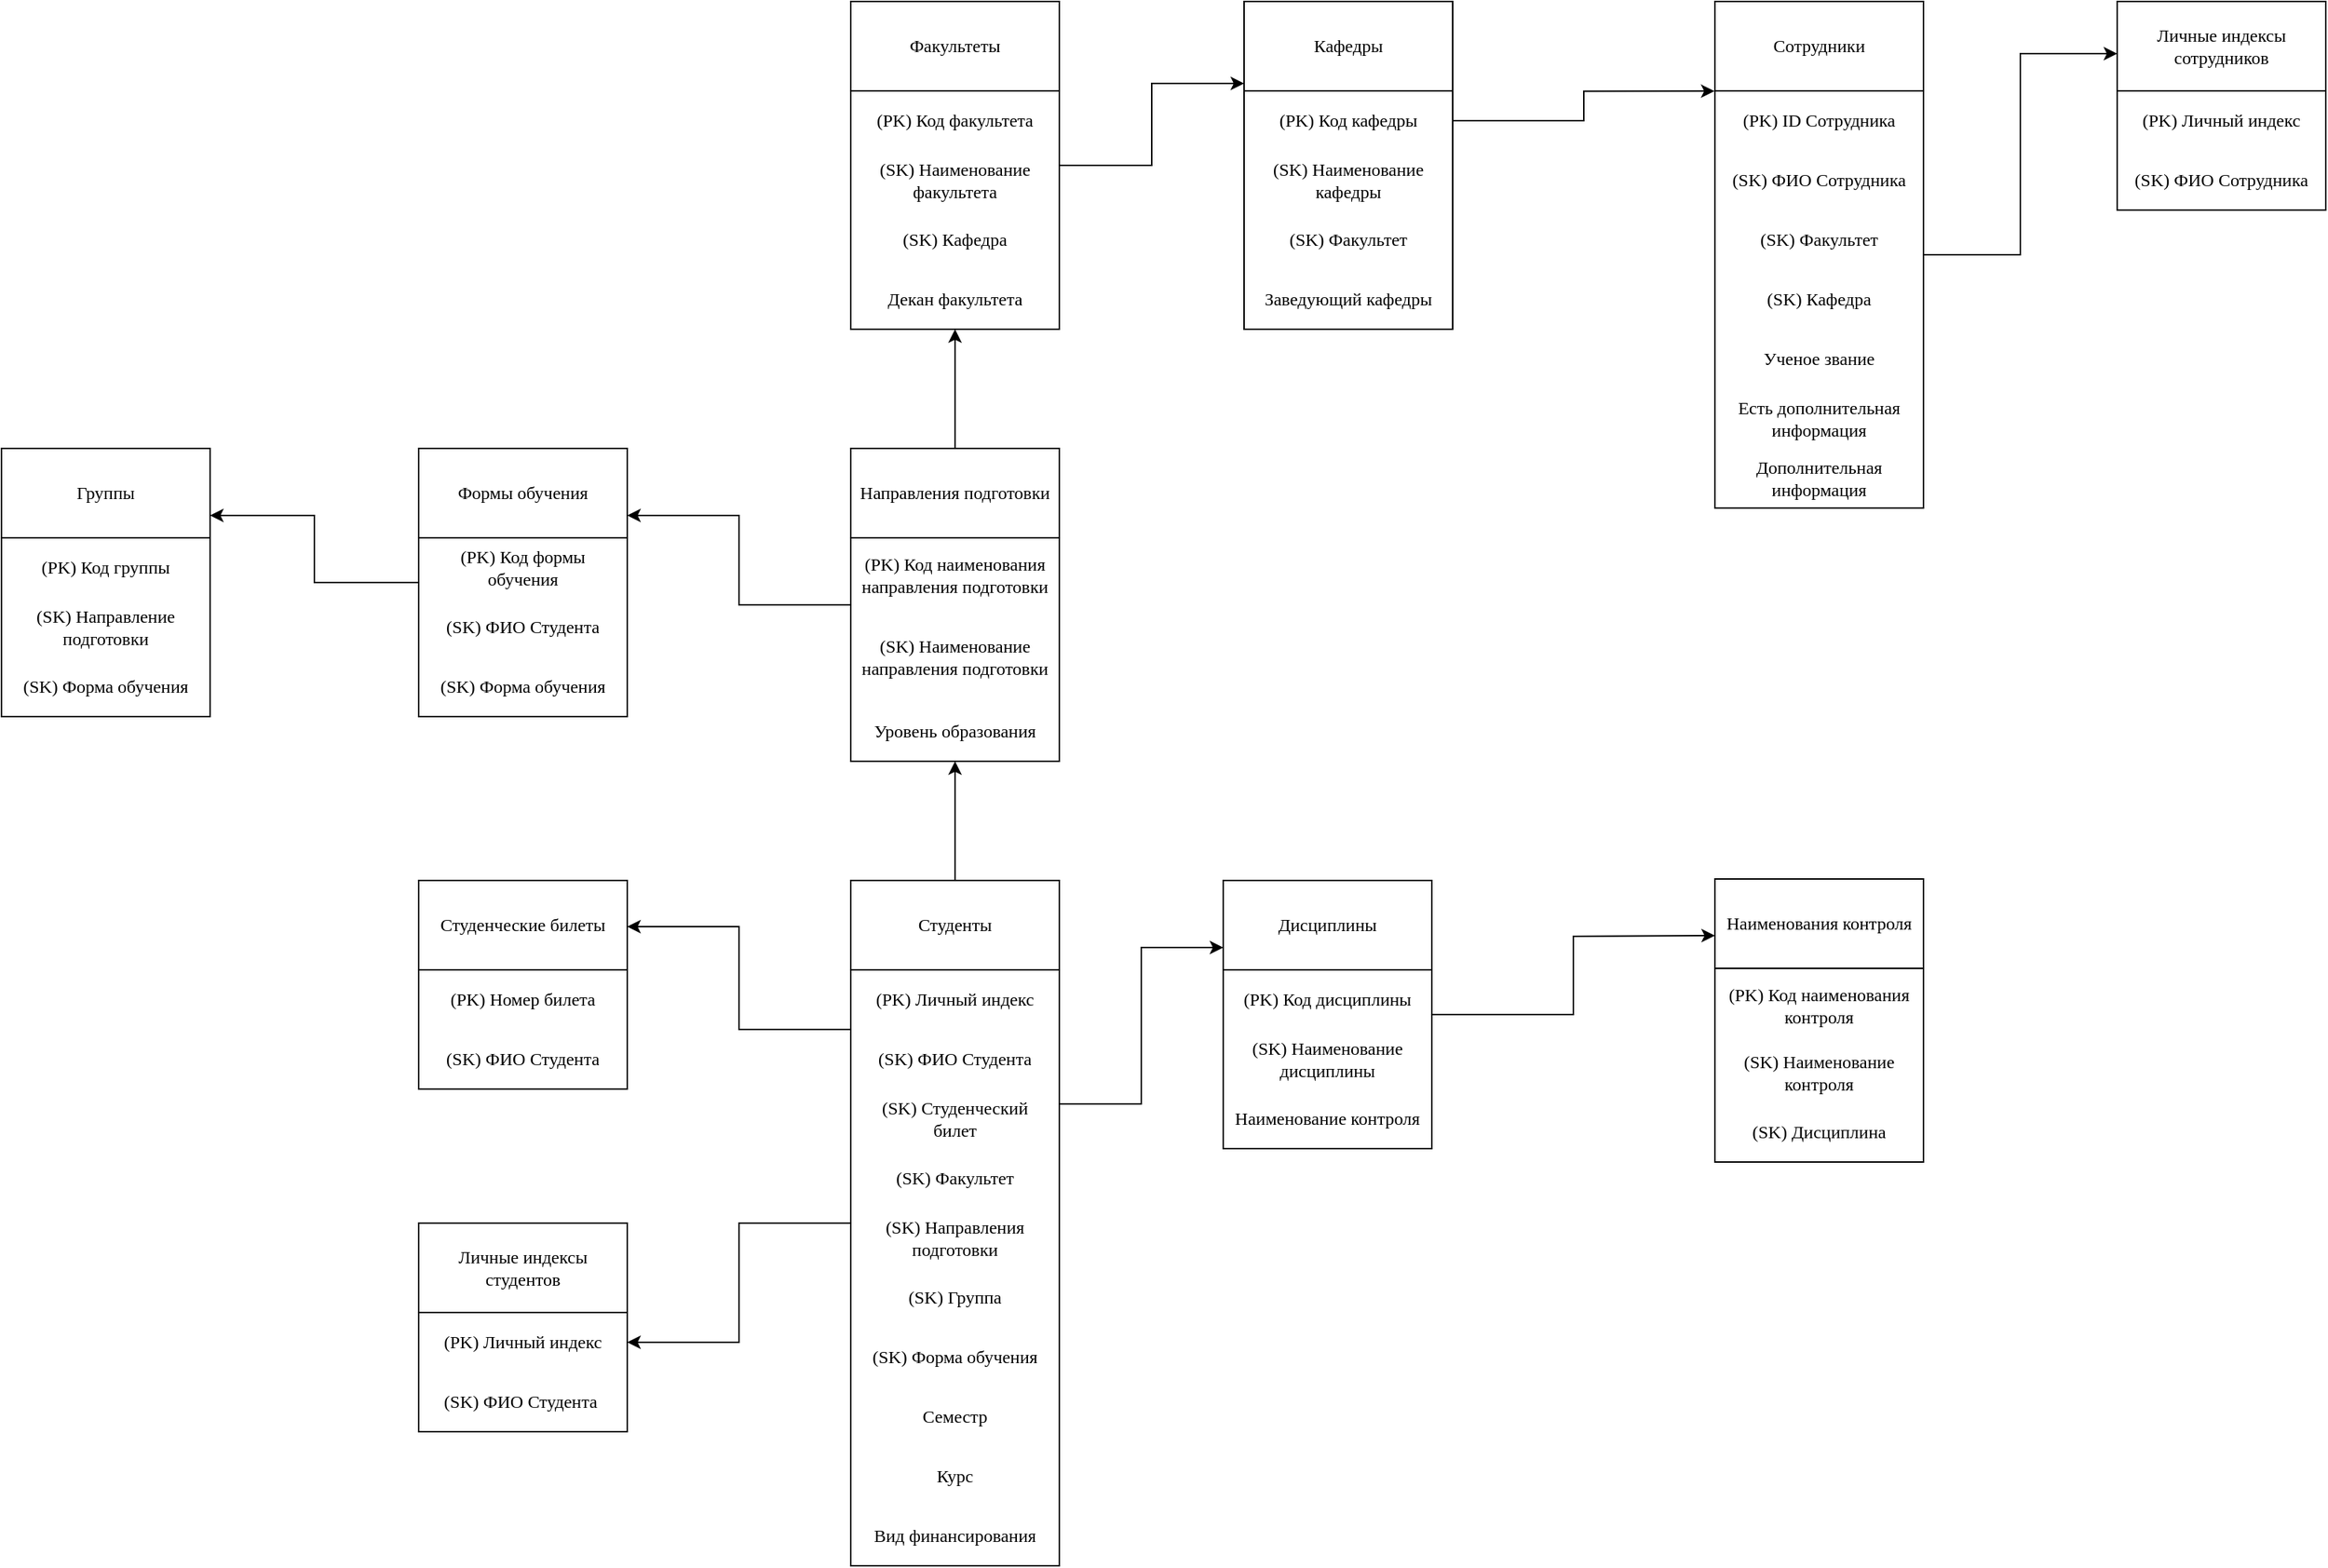 <mxfile version="27.0.5">
  <diagram name="Страница — 1" id="RM1HQVQ-ACgRqFmenf65">
    <mxGraphModel dx="2646" dy="2188" grid="1" gridSize="10" guides="1" tooltips="1" connect="1" arrows="1" fold="1" page="1" pageScale="1" pageWidth="827" pageHeight="1169" math="0" shadow="0">
      <root>
        <mxCell id="0" />
        <mxCell id="1" parent="0" />
        <mxCell id="07Oq3XS_FDAB7F_KS3l3-8" value="Группы" style="swimlane;fontStyle=0;childLayout=stackLayout;horizontal=1;startSize=60;horizontalStack=0;resizeParent=1;resizeParentMax=0;resizeLast=0;collapsible=1;marginBottom=0;whiteSpace=wrap;html=1;align=center;fontFamily=Times New Roman;fontSize=12;" parent="1" vertex="1">
          <mxGeometry x="-420" y="-840" width="140" height="180" as="geometry" />
        </mxCell>
        <mxCell id="07Oq3XS_FDAB7F_KS3l3-9" value="(PK) Код группы" style="text;strokeColor=none;fillColor=none;align=center;verticalAlign=middle;spacingLeft=4;spacingRight=4;overflow=hidden;points=[[0,0.5],[1,0.5]];portConstraint=eastwest;rotatable=0;whiteSpace=wrap;html=1;fontFamily=Times New Roman;fontSize=12;" parent="07Oq3XS_FDAB7F_KS3l3-8" vertex="1">
          <mxGeometry y="60" width="140" height="40" as="geometry" />
        </mxCell>
        <mxCell id="07Oq3XS_FDAB7F_KS3l3-10" value="(SK)&amp;nbsp;Направление подготовки" style="text;strokeColor=none;fillColor=none;align=center;verticalAlign=middle;spacingLeft=4;spacingRight=4;overflow=hidden;points=[[0,0.5],[1,0.5]];portConstraint=eastwest;rotatable=0;whiteSpace=wrap;html=1;fontFamily=Times New Roman;fontSize=12;" parent="07Oq3XS_FDAB7F_KS3l3-8" vertex="1">
          <mxGeometry y="100" width="140" height="40" as="geometry" />
        </mxCell>
        <mxCell id="07Oq3XS_FDAB7F_KS3l3-71" value="(SK)&amp;nbsp;Форма обучения" style="text;strokeColor=none;fillColor=none;align=center;verticalAlign=middle;spacingLeft=4;spacingRight=4;overflow=hidden;points=[[0,0.5],[1,0.5]];portConstraint=eastwest;rotatable=0;whiteSpace=wrap;html=1;fontFamily=Times New Roman;fontSize=12;" parent="07Oq3XS_FDAB7F_KS3l3-8" vertex="1">
          <mxGeometry y="140" width="140" height="40" as="geometry" />
        </mxCell>
        <mxCell id="PxU2nwO3hG_xFeWPuz_U-7" style="edgeStyle=orthogonalEdgeStyle;rounded=0;orthogonalLoop=1;jettySize=auto;html=1;fontFamily=Times New Roman;fontSize=12;" parent="1" source="07Oq3XS_FDAB7F_KS3l3-11" target="07Oq3XS_FDAB7F_KS3l3-30" edge="1">
          <mxGeometry relative="1" as="geometry" />
        </mxCell>
        <mxCell id="c0ZHjnEcF9yiEcdgdPqq-7" style="edgeStyle=orthogonalEdgeStyle;rounded=0;orthogonalLoop=1;jettySize=auto;html=1;entryX=0;entryY=0.25;entryDx=0;entryDy=0;fontFamily=Times New Roman;fontSize=12;" edge="1" parent="1" source="07Oq3XS_FDAB7F_KS3l3-11" target="07Oq3XS_FDAB7F_KS3l3-17">
          <mxGeometry relative="1" as="geometry">
            <Array as="points">
              <mxPoint x="345" y="-400" />
              <mxPoint x="345" y="-505" />
            </Array>
          </mxGeometry>
        </mxCell>
        <mxCell id="07Oq3XS_FDAB7F_KS3l3-11" value="Студенты" style="swimlane;fontStyle=0;childLayout=stackLayout;horizontal=1;startSize=60;horizontalStack=0;resizeParent=1;resizeParentMax=0;resizeLast=0;collapsible=1;marginBottom=0;whiteSpace=wrap;html=1;align=center;fontFamily=Times New Roman;fontSize=12;" parent="1" vertex="1">
          <mxGeometry x="150" y="-550" width="140" height="460" as="geometry" />
        </mxCell>
        <mxCell id="c0aiVYKnJsTtHmroPYw6-22" value="(PK) Личный индекс" style="text;strokeColor=none;fillColor=none;align=center;verticalAlign=middle;spacingLeft=4;spacingRight=4;overflow=hidden;points=[[0,0.5],[1,0.5]];portConstraint=eastwest;rotatable=0;whiteSpace=wrap;html=1;fontFamily=Times New Roman;fontSize=12;" parent="07Oq3XS_FDAB7F_KS3l3-11" vertex="1">
          <mxGeometry y="60" width="140" height="40" as="geometry" />
        </mxCell>
        <mxCell id="07Oq3XS_FDAB7F_KS3l3-67" value="(SK) ФИО Студента" style="text;strokeColor=none;fillColor=none;align=center;verticalAlign=middle;spacingLeft=4;spacingRight=4;overflow=hidden;points=[[0,0.5],[1,0.5]];portConstraint=eastwest;rotatable=0;whiteSpace=wrap;html=1;fontFamily=Times New Roman;fontSize=12;" parent="07Oq3XS_FDAB7F_KS3l3-11" vertex="1">
          <mxGeometry y="100" width="140" height="40" as="geometry" />
        </mxCell>
        <mxCell id="07Oq3XS_FDAB7F_KS3l3-13" value="(SK)&amp;nbsp;Студенческий билет" style="text;strokeColor=none;fillColor=none;align=center;verticalAlign=middle;spacingLeft=4;spacingRight=4;overflow=hidden;points=[[0,0.5],[1,0.5]];portConstraint=eastwest;rotatable=0;whiteSpace=wrap;html=1;fontFamily=Times New Roman;fontSize=12;" parent="07Oq3XS_FDAB7F_KS3l3-11" vertex="1">
          <mxGeometry y="140" width="140" height="40" as="geometry" />
        </mxCell>
        <mxCell id="c0ZHjnEcF9yiEcdgdPqq-1" value="(SK) Факультет" style="text;strokeColor=none;fillColor=none;align=center;verticalAlign=middle;spacingLeft=4;spacingRight=4;overflow=hidden;points=[[0,0.5],[1,0.5]];portConstraint=eastwest;rotatable=0;whiteSpace=wrap;html=1;fontFamily=Times New Roman;fontSize=12;" vertex="1" parent="07Oq3XS_FDAB7F_KS3l3-11">
          <mxGeometry y="180" width="140" height="40" as="geometry" />
        </mxCell>
        <mxCell id="07Oq3XS_FDAB7F_KS3l3-69" value="(SK) Направления подготовки" style="text;strokeColor=none;fillColor=none;align=center;verticalAlign=middle;spacingLeft=4;spacingRight=4;overflow=hidden;points=[[0,0.5],[1,0.5]];portConstraint=eastwest;rotatable=0;whiteSpace=wrap;html=1;fontFamily=Times New Roman;fontSize=12;" parent="07Oq3XS_FDAB7F_KS3l3-11" vertex="1">
          <mxGeometry y="220" width="140" height="40" as="geometry" />
        </mxCell>
        <mxCell id="07Oq3XS_FDAB7F_KS3l3-65" value="(SK) Группа" style="text;strokeColor=none;fillColor=none;align=center;verticalAlign=middle;spacingLeft=4;spacingRight=4;overflow=hidden;points=[[0,0.5],[1,0.5]];portConstraint=eastwest;rotatable=0;whiteSpace=wrap;html=1;fontFamily=Times New Roman;fontSize=12;" parent="07Oq3XS_FDAB7F_KS3l3-11" vertex="1">
          <mxGeometry y="260" width="140" height="40" as="geometry" />
        </mxCell>
        <mxCell id="eSvQvdiThqrzmIeAnb6p-1" value="(SK)&amp;nbsp;Форма обучения" style="text;strokeColor=none;fillColor=none;align=center;verticalAlign=middle;spacingLeft=4;spacingRight=4;overflow=hidden;points=[[0,0.5],[1,0.5]];portConstraint=eastwest;rotatable=0;whiteSpace=wrap;html=1;fontFamily=Times New Roman;fontSize=12;" parent="07Oq3XS_FDAB7F_KS3l3-11" vertex="1">
          <mxGeometry y="300" width="140" height="40" as="geometry" />
        </mxCell>
        <mxCell id="07Oq3XS_FDAB7F_KS3l3-68" value="Семестр" style="text;strokeColor=none;fillColor=none;align=center;verticalAlign=middle;spacingLeft=4;spacingRight=4;overflow=hidden;points=[[0,0.5],[1,0.5]];portConstraint=eastwest;rotatable=0;whiteSpace=wrap;html=1;fontFamily=Times New Roman;fontSize=12;" parent="07Oq3XS_FDAB7F_KS3l3-11" vertex="1">
          <mxGeometry y="340" width="140" height="40" as="geometry" />
        </mxCell>
        <mxCell id="SxP6dikXMvDFx1eo2wrM-1" value="Курс" style="text;strokeColor=none;fillColor=none;align=center;verticalAlign=middle;spacingLeft=4;spacingRight=4;overflow=hidden;points=[[0,0.5],[1,0.5]];portConstraint=eastwest;rotatable=0;whiteSpace=wrap;html=1;fontFamily=Times New Roman;fontSize=12;" parent="07Oq3XS_FDAB7F_KS3l3-11" vertex="1">
          <mxGeometry y="380" width="140" height="40" as="geometry" />
        </mxCell>
        <mxCell id="SxP6dikXMvDFx1eo2wrM-2" value="Вид финансирования" style="text;strokeColor=none;fillColor=none;align=center;verticalAlign=middle;spacingLeft=4;spacingRight=4;overflow=hidden;points=[[0,0.5],[1,0.5]];portConstraint=eastwest;rotatable=0;whiteSpace=wrap;html=1;fontFamily=Times New Roman;fontSize=12;" parent="07Oq3XS_FDAB7F_KS3l3-11" vertex="1">
          <mxGeometry y="420" width="140" height="40" as="geometry" />
        </mxCell>
        <mxCell id="c0ZHjnEcF9yiEcdgdPqq-5" style="edgeStyle=orthogonalEdgeStyle;rounded=0;orthogonalLoop=1;jettySize=auto;html=1;entryX=0;entryY=0.25;entryDx=0;entryDy=0;fontFamily=Times New Roman;fontSize=12;" edge="1" parent="1" source="07Oq3XS_FDAB7F_KS3l3-14" target="c0ZHjnEcF9yiEcdgdPqq-2">
          <mxGeometry relative="1" as="geometry" />
        </mxCell>
        <mxCell id="07Oq3XS_FDAB7F_KS3l3-14" value="Сотрудники" style="swimlane;fontStyle=0;childLayout=stackLayout;horizontal=1;startSize=60;horizontalStack=0;resizeParent=1;resizeParentMax=0;resizeLast=0;collapsible=1;marginBottom=0;whiteSpace=wrap;html=1;align=center;fontFamily=Times New Roman;fontSize=12;" parent="1" vertex="1">
          <mxGeometry x="730" y="-1140" width="140" height="340" as="geometry" />
        </mxCell>
        <mxCell id="PxU2nwO3hG_xFeWPuz_U-1" value="(PK) ID Сотрудника" style="text;strokeColor=none;fillColor=none;align=center;verticalAlign=middle;spacingLeft=4;spacingRight=4;overflow=hidden;points=[[0,0.5],[1,0.5]];portConstraint=eastwest;rotatable=0;whiteSpace=wrap;html=1;fontFamily=Times New Roman;fontSize=12;" parent="07Oq3XS_FDAB7F_KS3l3-14" vertex="1">
          <mxGeometry y="60" width="140" height="40" as="geometry" />
        </mxCell>
        <mxCell id="07Oq3XS_FDAB7F_KS3l3-15" value="(SK) ФИО Сотрудника" style="text;strokeColor=none;fillColor=none;align=center;verticalAlign=middle;spacingLeft=4;spacingRight=4;overflow=hidden;points=[[0,0.5],[1,0.5]];portConstraint=eastwest;rotatable=0;whiteSpace=wrap;html=1;fontFamily=Times New Roman;fontSize=12;" parent="07Oq3XS_FDAB7F_KS3l3-14" vertex="1">
          <mxGeometry y="100" width="140" height="40" as="geometry" />
        </mxCell>
        <mxCell id="w6pJ38PBlBgNkQdBBUx--1" value="(SK) Факультет" style="text;strokeColor=none;fillColor=none;align=center;verticalAlign=middle;spacingLeft=4;spacingRight=4;overflow=hidden;points=[[0,0.5],[1,0.5]];portConstraint=eastwest;rotatable=0;whiteSpace=wrap;html=1;fontFamily=Times New Roman;fontSize=12;" parent="07Oq3XS_FDAB7F_KS3l3-14" vertex="1">
          <mxGeometry y="140" width="140" height="40" as="geometry" />
        </mxCell>
        <mxCell id="07Oq3XS_FDAB7F_KS3l3-16" value="(SK) Кафедра" style="text;strokeColor=none;fillColor=none;align=center;verticalAlign=middle;spacingLeft=4;spacingRight=4;overflow=hidden;points=[[0,0.5],[1,0.5]];portConstraint=eastwest;rotatable=0;whiteSpace=wrap;html=1;fontFamily=Times New Roman;fontSize=12;" parent="07Oq3XS_FDAB7F_KS3l3-14" vertex="1">
          <mxGeometry y="180" width="140" height="40" as="geometry" />
        </mxCell>
        <mxCell id="c0aiVYKnJsTtHmroPYw6-4" value="Ученое звание" style="text;strokeColor=none;fillColor=none;align=center;verticalAlign=middle;spacingLeft=4;spacingRight=4;overflow=hidden;points=[[0,0.5],[1,0.5]];portConstraint=eastwest;rotatable=0;whiteSpace=wrap;html=1;fontFamily=Times New Roman;fontSize=12;" parent="07Oq3XS_FDAB7F_KS3l3-14" vertex="1">
          <mxGeometry y="220" width="140" height="40" as="geometry" />
        </mxCell>
        <mxCell id="PxU2nwO3hG_xFeWPuz_U-8" value="Есть дополнительная информация" style="text;strokeColor=none;fillColor=none;align=center;verticalAlign=middle;spacingLeft=4;spacingRight=4;overflow=hidden;points=[[0,0.5],[1,0.5]];portConstraint=eastwest;rotatable=0;whiteSpace=wrap;html=1;fontFamily=Times New Roman;fontSize=12;" parent="07Oq3XS_FDAB7F_KS3l3-14" vertex="1">
          <mxGeometry y="260" width="140" height="40" as="geometry" />
        </mxCell>
        <mxCell id="PxU2nwO3hG_xFeWPuz_U-9" value="Дополнительная информация" style="text;strokeColor=none;fillColor=none;align=center;verticalAlign=middle;spacingLeft=4;spacingRight=4;overflow=hidden;points=[[0,0.5],[1,0.5]];portConstraint=eastwest;rotatable=0;whiteSpace=wrap;html=1;fontFamily=Times New Roman;fontSize=12;" parent="07Oq3XS_FDAB7F_KS3l3-14" vertex="1">
          <mxGeometry y="300" width="140" height="40" as="geometry" />
        </mxCell>
        <mxCell id="07Oq3XS_FDAB7F_KS3l3-17" value="Дисциплины" style="swimlane;fontStyle=0;childLayout=stackLayout;horizontal=1;startSize=60;horizontalStack=0;resizeParent=1;resizeParentMax=0;resizeLast=0;collapsible=1;marginBottom=0;whiteSpace=wrap;html=1;align=center;fontFamily=Times New Roman;fontSize=12;" parent="1" vertex="1">
          <mxGeometry x="400" y="-550" width="140" height="180" as="geometry" />
        </mxCell>
        <mxCell id="c0ZHjnEcF9yiEcdgdPqq-6" value="(PK) Код дисциплины" style="text;strokeColor=none;fillColor=none;align=center;verticalAlign=middle;spacingLeft=4;spacingRight=4;overflow=hidden;points=[[0,0.5],[1,0.5]];portConstraint=eastwest;rotatable=0;whiteSpace=wrap;html=1;fontFamily=Times New Roman;fontSize=12;" vertex="1" parent="07Oq3XS_FDAB7F_KS3l3-17">
          <mxGeometry y="60" width="140" height="40" as="geometry" />
        </mxCell>
        <mxCell id="07Oq3XS_FDAB7F_KS3l3-18" value="(SK) Наименование дисциплины" style="text;strokeColor=none;fillColor=none;align=center;verticalAlign=middle;spacingLeft=4;spacingRight=4;overflow=hidden;points=[[0,0.5],[1,0.5]];portConstraint=eastwest;rotatable=0;whiteSpace=wrap;html=1;fontFamily=Times New Roman;fontSize=12;" parent="07Oq3XS_FDAB7F_KS3l3-17" vertex="1">
          <mxGeometry y="100" width="140" height="40" as="geometry" />
        </mxCell>
        <mxCell id="07Oq3XS_FDAB7F_KS3l3-19" value="Наименование контроля" style="text;strokeColor=none;fillColor=none;align=center;verticalAlign=middle;spacingLeft=4;spacingRight=4;overflow=hidden;points=[[0,0.5],[1,0.5]];portConstraint=eastwest;rotatable=0;whiteSpace=wrap;html=1;fontFamily=Times New Roman;fontSize=12;" parent="07Oq3XS_FDAB7F_KS3l3-17" vertex="1">
          <mxGeometry y="140" width="140" height="40" as="geometry" />
        </mxCell>
        <mxCell id="c0ZHjnEcF9yiEcdgdPqq-21" style="edgeStyle=orthogonalEdgeStyle;rounded=0;orthogonalLoop=1;jettySize=auto;html=1;entryX=0;entryY=0.25;entryDx=0;entryDy=0;fontFamily=Times New Roman;fontSize=12;" edge="1" parent="1" source="07Oq3XS_FDAB7F_KS3l3-20" target="c0aiVYKnJsTtHmroPYw6-5">
          <mxGeometry relative="1" as="geometry" />
        </mxCell>
        <mxCell id="07Oq3XS_FDAB7F_KS3l3-20" value="Факультеты" style="swimlane;fontStyle=0;childLayout=stackLayout;horizontal=1;startSize=60;horizontalStack=0;resizeParent=1;resizeParentMax=0;resizeLast=0;collapsible=1;marginBottom=0;whiteSpace=wrap;html=1;align=center;fontFamily=Times New Roman;fontSize=12;" parent="1" vertex="1">
          <mxGeometry x="150" y="-1140" width="140" height="220" as="geometry" />
        </mxCell>
        <mxCell id="c0ZHjnEcF9yiEcdgdPqq-16" value="(PK) Код факультета" style="text;strokeColor=none;fillColor=none;align=center;verticalAlign=middle;spacingLeft=4;spacingRight=4;overflow=hidden;points=[[0,0.5],[1,0.5]];portConstraint=eastwest;rotatable=0;whiteSpace=wrap;html=1;fontFamily=Times New Roman;fontSize=12;" vertex="1" parent="07Oq3XS_FDAB7F_KS3l3-20">
          <mxGeometry y="60" width="140" height="40" as="geometry" />
        </mxCell>
        <mxCell id="07Oq3XS_FDAB7F_KS3l3-21" value="(SK)&amp;nbsp;Наименование факультета" style="text;strokeColor=none;fillColor=none;align=center;verticalAlign=middle;spacingLeft=4;spacingRight=4;overflow=hidden;points=[[0,0.5],[1,0.5]];portConstraint=eastwest;rotatable=0;whiteSpace=wrap;html=1;fontFamily=Times New Roman;fontSize=12;" parent="07Oq3XS_FDAB7F_KS3l3-20" vertex="1">
          <mxGeometry y="100" width="140" height="40" as="geometry" />
        </mxCell>
        <mxCell id="eSvQvdiThqrzmIeAnb6p-5" value="(SK) Кафедра" style="text;strokeColor=none;fillColor=none;align=center;verticalAlign=middle;spacingLeft=4;spacingRight=4;overflow=hidden;points=[[0,0.5],[1,0.5]];portConstraint=eastwest;rotatable=0;whiteSpace=wrap;html=1;fontFamily=Times New Roman;fontSize=12;" parent="07Oq3XS_FDAB7F_KS3l3-20" vertex="1">
          <mxGeometry y="140" width="140" height="40" as="geometry" />
        </mxCell>
        <mxCell id="07Oq3XS_FDAB7F_KS3l3-72" value="Декан факультета" style="text;strokeColor=none;fillColor=none;align=center;verticalAlign=middle;spacingLeft=4;spacingRight=4;overflow=hidden;points=[[0,0.5],[1,0.5]];portConstraint=eastwest;rotatable=0;whiteSpace=wrap;html=1;fontFamily=Times New Roman;fontSize=12;" parent="07Oq3XS_FDAB7F_KS3l3-20" vertex="1">
          <mxGeometry y="180" width="140" height="40" as="geometry" />
        </mxCell>
        <mxCell id="c0ZHjnEcF9yiEcdgdPqq-9" style="edgeStyle=orthogonalEdgeStyle;rounded=0;orthogonalLoop=1;jettySize=auto;html=1;entryX=1;entryY=0.25;entryDx=0;entryDy=0;fontFamily=Times New Roman;fontSize=12;" edge="1" parent="1" source="07Oq3XS_FDAB7F_KS3l3-23" target="2jsNtga7JRwTBQeUCgVW-1">
          <mxGeometry relative="1" as="geometry" />
        </mxCell>
        <mxCell id="07Oq3XS_FDAB7F_KS3l3-23" value="Направления подготовки" style="swimlane;fontStyle=0;childLayout=stackLayout;horizontal=1;startSize=60;horizontalStack=0;resizeParent=1;resizeParentMax=0;resizeLast=0;collapsible=1;marginBottom=0;whiteSpace=wrap;html=1;align=center;fontFamily=Times New Roman;fontSize=12;" parent="1" vertex="1">
          <mxGeometry x="150" y="-840" width="140" height="210" as="geometry" />
        </mxCell>
        <mxCell id="c0ZHjnEcF9yiEcdgdPqq-11" value="(PK) Код наименования направления подготовки" style="text;strokeColor=none;fillColor=none;align=center;verticalAlign=middle;spacingLeft=4;spacingRight=4;overflow=hidden;points=[[0,0.5],[1,0.5]];portConstraint=eastwest;rotatable=0;whiteSpace=wrap;html=1;fontFamily=Times New Roman;fontSize=12;" vertex="1" parent="07Oq3XS_FDAB7F_KS3l3-23">
          <mxGeometry y="60" width="140" height="50" as="geometry" />
        </mxCell>
        <mxCell id="07Oq3XS_FDAB7F_KS3l3-24" value="(SK) Наименование направления подготовки" style="text;strokeColor=none;fillColor=none;align=center;verticalAlign=middle;spacingLeft=4;spacingRight=4;overflow=hidden;points=[[0,0.5],[1,0.5]];portConstraint=eastwest;rotatable=0;whiteSpace=wrap;html=1;fontFamily=Times New Roman;fontSize=12;" parent="07Oq3XS_FDAB7F_KS3l3-23" vertex="1">
          <mxGeometry y="110" width="140" height="60" as="geometry" />
        </mxCell>
        <mxCell id="PxU2nwO3hG_xFeWPuz_U-5" value="Уровень образования" style="text;strokeColor=none;fillColor=none;align=center;verticalAlign=middle;spacingLeft=4;spacingRight=4;overflow=hidden;points=[[0,0.5],[1,0.5]];portConstraint=eastwest;rotatable=0;whiteSpace=wrap;html=1;fontFamily=Times New Roman;fontSize=12;" parent="07Oq3XS_FDAB7F_KS3l3-23" vertex="1">
          <mxGeometry y="170" width="140" height="40" as="geometry" />
        </mxCell>
        <mxCell id="07Oq3XS_FDAB7F_KS3l3-29" value="Личные индексы студентов" style="swimlane;fontStyle=0;childLayout=stackLayout;horizontal=1;startSize=60;horizontalStack=0;resizeParent=1;resizeParentMax=0;resizeLast=0;collapsible=1;marginBottom=0;whiteSpace=wrap;html=1;align=center;fontFamily=Times New Roman;fontSize=12;" parent="1" vertex="1">
          <mxGeometry x="-140" y="-320" width="140" height="140" as="geometry" />
        </mxCell>
        <mxCell id="07Oq3XS_FDAB7F_KS3l3-30" value="(PK) Личный индекс" style="text;strokeColor=none;fillColor=none;align=center;verticalAlign=middle;spacingLeft=4;spacingRight=4;overflow=hidden;points=[[0,0.5],[1,0.5]];portConstraint=eastwest;rotatable=0;whiteSpace=wrap;html=1;fontFamily=Times New Roman;fontSize=12;" parent="07Oq3XS_FDAB7F_KS3l3-29" vertex="1">
          <mxGeometry y="60" width="140" height="40" as="geometry" />
        </mxCell>
        <mxCell id="07Oq3XS_FDAB7F_KS3l3-31" value="(SK)&amp;nbsp;ФИО Студента&amp;nbsp;" style="text;strokeColor=none;fillColor=none;align=center;verticalAlign=middle;spacingLeft=4;spacingRight=4;overflow=hidden;points=[[0,0.5],[1,0.5]];portConstraint=eastwest;rotatable=0;whiteSpace=wrap;html=1;fontFamily=Times New Roman;fontSize=12;" parent="07Oq3XS_FDAB7F_KS3l3-29" vertex="1">
          <mxGeometry y="100" width="140" height="40" as="geometry" />
        </mxCell>
        <mxCell id="07Oq3XS_FDAB7F_KS3l3-35" value="Наименования контроля" style="swimlane;fontStyle=0;childLayout=stackLayout;horizontal=1;startSize=60;horizontalStack=0;resizeParent=1;resizeParentMax=0;resizeLast=0;collapsible=1;marginBottom=0;whiteSpace=wrap;html=1;align=center;fontFamily=Times New Roman;fontSize=12;" parent="1" vertex="1">
          <mxGeometry x="730" y="-551" width="140" height="190" as="geometry" />
        </mxCell>
        <mxCell id="c0ZHjnEcF9yiEcdgdPqq-8" value="(PK) Код наименования контроля" style="text;strokeColor=none;fillColor=none;align=center;verticalAlign=middle;spacingLeft=4;spacingRight=4;overflow=hidden;points=[[0,0.5],[1,0.5]];portConstraint=eastwest;rotatable=0;whiteSpace=wrap;html=1;fontFamily=Times New Roman;fontSize=12;" vertex="1" parent="07Oq3XS_FDAB7F_KS3l3-35">
          <mxGeometry y="60" width="140" height="50" as="geometry" />
        </mxCell>
        <mxCell id="07Oq3XS_FDAB7F_KS3l3-36" value="(SK) Наименование контроля" style="text;strokeColor=none;fillColor=none;align=center;verticalAlign=middle;spacingLeft=4;spacingRight=4;overflow=hidden;points=[[0,0.5],[1,0.5]];portConstraint=eastwest;rotatable=0;whiteSpace=wrap;html=1;fontFamily=Times New Roman;fontSize=12;" parent="07Oq3XS_FDAB7F_KS3l3-35" vertex="1">
          <mxGeometry y="110" width="140" height="40" as="geometry" />
        </mxCell>
        <mxCell id="c0aiVYKnJsTtHmroPYw6-23" value="(SK) Дисциплина" style="text;strokeColor=none;fillColor=none;align=center;verticalAlign=middle;spacingLeft=4;spacingRight=4;overflow=hidden;points=[[0,0.5],[1,0.5]];portConstraint=eastwest;rotatable=0;whiteSpace=wrap;html=1;fontFamily=Times New Roman;fontSize=12;" parent="07Oq3XS_FDAB7F_KS3l3-35" vertex="1">
          <mxGeometry y="150" width="140" height="40" as="geometry" />
        </mxCell>
        <mxCell id="c0aiVYKnJsTtHmroPYw6-5" value="Кафедры" style="swimlane;fontStyle=0;childLayout=stackLayout;horizontal=1;startSize=60;horizontalStack=0;resizeParent=1;resizeParentMax=0;resizeLast=0;collapsible=1;marginBottom=0;whiteSpace=wrap;html=1;align=center;fontFamily=Times New Roman;fontSize=12;" parent="1" vertex="1">
          <mxGeometry x="414" y="-1140" width="140" height="220" as="geometry" />
        </mxCell>
        <mxCell id="c0aiVYKnJsTtHmroPYw6-6" value="(PK) Код кафедры" style="text;strokeColor=none;fillColor=none;align=center;verticalAlign=middle;spacingLeft=4;spacingRight=4;overflow=hidden;points=[[0,0.5],[1,0.5]];portConstraint=eastwest;rotatable=0;whiteSpace=wrap;html=1;fontFamily=Times New Roman;fontSize=12;" parent="c0aiVYKnJsTtHmroPYw6-5" vertex="1">
          <mxGeometry y="60" width="140" height="40" as="geometry" />
        </mxCell>
        <mxCell id="c0ZHjnEcF9yiEcdgdPqq-20" value="(SK)&amp;nbsp;Наименование кафедры" style="text;strokeColor=none;fillColor=none;align=center;verticalAlign=middle;spacingLeft=4;spacingRight=4;overflow=hidden;points=[[0,0.5],[1,0.5]];portConstraint=eastwest;rotatable=0;whiteSpace=wrap;html=1;fontFamily=Times New Roman;fontSize=12;" vertex="1" parent="c0aiVYKnJsTtHmroPYw6-5">
          <mxGeometry y="100" width="140" height="40" as="geometry" />
        </mxCell>
        <mxCell id="c0aiVYKnJsTtHmroPYw6-9" value="(SK) Факультет" style="text;strokeColor=none;fillColor=none;align=center;verticalAlign=middle;spacingLeft=4;spacingRight=4;overflow=hidden;points=[[0,0.5],[1,0.5]];portConstraint=eastwest;rotatable=0;whiteSpace=wrap;html=1;fontFamily=Times New Roman;fontSize=12;" parent="c0aiVYKnJsTtHmroPYw6-5" vertex="1">
          <mxGeometry y="140" width="140" height="40" as="geometry" />
        </mxCell>
        <mxCell id="c0aiVYKnJsTtHmroPYw6-20" value="Заведующий кафедры" style="text;strokeColor=none;fillColor=none;align=center;verticalAlign=middle;spacingLeft=4;spacingRight=4;overflow=hidden;points=[[0,0.5],[1,0.5]];portConstraint=eastwest;rotatable=0;whiteSpace=wrap;html=1;fontFamily=Times New Roman;fontSize=12;" parent="c0aiVYKnJsTtHmroPYw6-5" vertex="1">
          <mxGeometry y="180" width="140" height="40" as="geometry" />
        </mxCell>
        <mxCell id="c0aiVYKnJsTtHmroPYw6-10" value="Студенческие билеты" style="swimlane;fontStyle=0;childLayout=stackLayout;horizontal=1;startSize=60;horizontalStack=0;resizeParent=1;resizeParentMax=0;resizeLast=0;collapsible=1;marginBottom=0;whiteSpace=wrap;html=1;align=center;fontFamily=Times New Roman;fontSize=12;" parent="1" vertex="1">
          <mxGeometry x="-140" y="-550" width="140" height="140" as="geometry" />
        </mxCell>
        <mxCell id="c0aiVYKnJsTtHmroPYw6-39" style="edgeStyle=orthogonalEdgeStyle;rounded=0;orthogonalLoop=1;jettySize=auto;html=1;align=center;fontFamily=Times New Roman;fontSize=12;" parent="c0aiVYKnJsTtHmroPYw6-10" source="07Oq3XS_FDAB7F_KS3l3-11" edge="1">
          <mxGeometry relative="1" as="geometry">
            <mxPoint x="140" y="31" as="targetPoint" />
            <Array as="points">
              <mxPoint x="215" y="100" />
              <mxPoint x="215" y="31" />
            </Array>
          </mxGeometry>
        </mxCell>
        <mxCell id="c0aiVYKnJsTtHmroPYw6-11" value="(PK) Номер билета" style="text;strokeColor=none;fillColor=none;align=center;verticalAlign=middle;spacingLeft=4;spacingRight=4;overflow=hidden;points=[[0,0.5],[1,0.5]];portConstraint=eastwest;rotatable=0;whiteSpace=wrap;html=1;fontFamily=Times New Roman;fontSize=12;" parent="c0aiVYKnJsTtHmroPYw6-10" vertex="1">
          <mxGeometry y="60" width="140" height="40" as="geometry" />
        </mxCell>
        <mxCell id="c0aiVYKnJsTtHmroPYw6-12" value="(SK) ФИО Студента" style="text;strokeColor=none;fillColor=none;align=center;verticalAlign=middle;spacingLeft=4;spacingRight=4;overflow=hidden;points=[[0,0.5],[1,0.5]];portConstraint=eastwest;rotatable=0;whiteSpace=wrap;html=1;fontFamily=Times New Roman;fontSize=12;" parent="c0aiVYKnJsTtHmroPYw6-10" vertex="1">
          <mxGeometry y="100" width="140" height="40" as="geometry" />
        </mxCell>
        <mxCell id="c0aiVYKnJsTtHmroPYw6-35" style="edgeStyle=orthogonalEdgeStyle;rounded=0;orthogonalLoop=1;jettySize=auto;html=1;align=center;fontFamily=Times New Roman;fontSize=12;" parent="1" source="07Oq3XS_FDAB7F_KS3l3-17" edge="1">
          <mxGeometry relative="1" as="geometry">
            <mxPoint x="730" y="-513" as="targetPoint" />
          </mxGeometry>
        </mxCell>
        <mxCell id="c0aiVYKnJsTtHmroPYw6-43" style="edgeStyle=orthogonalEdgeStyle;rounded=0;orthogonalLoop=1;jettySize=auto;html=1;entryX=-0.002;entryY=0.177;entryDx=0;entryDy=0;entryPerimeter=0;align=center;fontFamily=Times New Roman;fontSize=12;" parent="1" source="c0aiVYKnJsTtHmroPYw6-6" target="07Oq3XS_FDAB7F_KS3l3-14" edge="1">
          <mxGeometry relative="1" as="geometry" />
        </mxCell>
        <mxCell id="c0ZHjnEcF9yiEcdgdPqq-10" style="edgeStyle=orthogonalEdgeStyle;rounded=0;orthogonalLoop=1;jettySize=auto;html=1;entryX=1;entryY=0.25;entryDx=0;entryDy=0;fontFamily=Times New Roman;fontSize=12;" edge="1" parent="1" source="2jsNtga7JRwTBQeUCgVW-1" target="07Oq3XS_FDAB7F_KS3l3-8">
          <mxGeometry relative="1" as="geometry" />
        </mxCell>
        <mxCell id="2jsNtga7JRwTBQeUCgVW-1" value="Формы обучения" style="swimlane;fontStyle=0;childLayout=stackLayout;horizontal=1;startSize=60;horizontalStack=0;resizeParent=1;resizeParentMax=0;resizeLast=0;collapsible=1;marginBottom=0;whiteSpace=wrap;html=1;align=center;fontFamily=Times New Roman;fontSize=12;" parent="1" vertex="1">
          <mxGeometry x="-140" y="-840" width="140" height="180" as="geometry" />
        </mxCell>
        <mxCell id="2jsNtga7JRwTBQeUCgVW-2" value="(PK) Код формы обучения" style="text;strokeColor=none;fillColor=none;align=center;verticalAlign=middle;spacingLeft=4;spacingRight=4;overflow=hidden;points=[[0,0.5],[1,0.5]];portConstraint=eastwest;rotatable=0;whiteSpace=wrap;html=1;fontFamily=Times New Roman;fontSize=12;" parent="2jsNtga7JRwTBQeUCgVW-1" vertex="1">
          <mxGeometry y="60" width="140" height="40" as="geometry" />
        </mxCell>
        <mxCell id="2jsNtga7JRwTBQeUCgVW-3" value="(SK) ФИО Студента" style="text;strokeColor=none;fillColor=none;align=center;verticalAlign=middle;spacingLeft=4;spacingRight=4;overflow=hidden;points=[[0,0.5],[1,0.5]];portConstraint=eastwest;rotatable=0;whiteSpace=wrap;html=1;fontFamily=Times New Roman;fontSize=12;" parent="2jsNtga7JRwTBQeUCgVW-1" vertex="1">
          <mxGeometry y="100" width="140" height="40" as="geometry" />
        </mxCell>
        <mxCell id="2jsNtga7JRwTBQeUCgVW-4" value="(SK)&amp;nbsp;Форма обучения" style="text;strokeColor=none;fillColor=none;align=center;verticalAlign=middle;spacingLeft=4;spacingRight=4;overflow=hidden;points=[[0,0.5],[1,0.5]];portConstraint=eastwest;rotatable=0;whiteSpace=wrap;html=1;fontFamily=Times New Roman;fontSize=12;" parent="2jsNtga7JRwTBQeUCgVW-1" vertex="1">
          <mxGeometry y="140" width="140" height="40" as="geometry" />
        </mxCell>
        <mxCell id="c0ZHjnEcF9yiEcdgdPqq-2" value="Личные индексы сотрудников" style="swimlane;fontStyle=0;childLayout=stackLayout;horizontal=1;startSize=60;horizontalStack=0;resizeParent=1;resizeParentMax=0;resizeLast=0;collapsible=1;marginBottom=0;whiteSpace=wrap;html=1;align=center;fontFamily=Times New Roman;fontSize=12;" vertex="1" parent="1">
          <mxGeometry x="1000" y="-1140" width="140" height="140" as="geometry" />
        </mxCell>
        <mxCell id="c0ZHjnEcF9yiEcdgdPqq-3" value="(PK) Личный индекс" style="text;strokeColor=none;fillColor=none;align=center;verticalAlign=middle;spacingLeft=4;spacingRight=4;overflow=hidden;points=[[0,0.5],[1,0.5]];portConstraint=eastwest;rotatable=0;whiteSpace=wrap;html=1;fontFamily=Times New Roman;fontSize=12;" vertex="1" parent="c0ZHjnEcF9yiEcdgdPqq-2">
          <mxGeometry y="60" width="140" height="40" as="geometry" />
        </mxCell>
        <mxCell id="c0ZHjnEcF9yiEcdgdPqq-4" value="(SK)&amp;nbsp;ФИО Сотрудника" style="text;strokeColor=none;fillColor=none;align=center;verticalAlign=middle;spacingLeft=4;spacingRight=4;overflow=hidden;points=[[0,0.5],[1,0.5]];portConstraint=eastwest;rotatable=0;whiteSpace=wrap;html=1;fontFamily=Times New Roman;fontSize=12;" vertex="1" parent="c0ZHjnEcF9yiEcdgdPqq-2">
          <mxGeometry y="100" width="140" height="40" as="geometry" />
        </mxCell>
        <mxCell id="c0ZHjnEcF9yiEcdgdPqq-14" style="edgeStyle=orthogonalEdgeStyle;rounded=0;orthogonalLoop=1;jettySize=auto;html=1;entryX=0.5;entryY=1;entryDx=0;entryDy=0;entryPerimeter=0;fontFamily=Times New Roman;fontSize=12;" edge="1" parent="1" source="07Oq3XS_FDAB7F_KS3l3-11" target="PxU2nwO3hG_xFeWPuz_U-5">
          <mxGeometry relative="1" as="geometry" />
        </mxCell>
        <mxCell id="c0ZHjnEcF9yiEcdgdPqq-19" style="edgeStyle=orthogonalEdgeStyle;rounded=0;orthogonalLoop=1;jettySize=auto;html=1;entryX=0.5;entryY=1;entryDx=0;entryDy=0;entryPerimeter=0;fontFamily=Times New Roman;fontSize=12;" edge="1" parent="1" source="07Oq3XS_FDAB7F_KS3l3-23" target="07Oq3XS_FDAB7F_KS3l3-72">
          <mxGeometry relative="1" as="geometry" />
        </mxCell>
      </root>
    </mxGraphModel>
  </diagram>
</mxfile>
